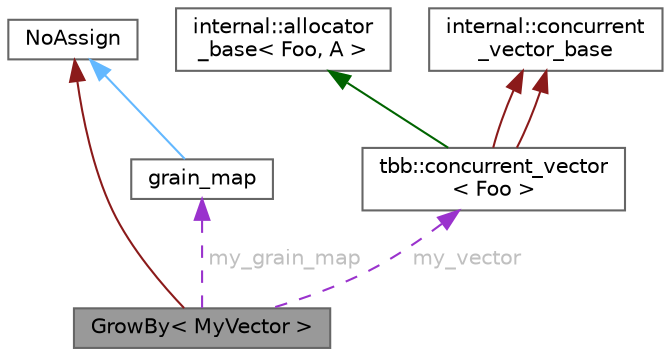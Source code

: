 digraph "GrowBy&lt; MyVector &gt;"
{
 // LATEX_PDF_SIZE
  bgcolor="transparent";
  edge [fontname=Helvetica,fontsize=10,labelfontname=Helvetica,labelfontsize=10];
  node [fontname=Helvetica,fontsize=10,shape=box,height=0.2,width=0.4];
  Node1 [id="Node000001",label="GrowBy\< MyVector \>",height=0.2,width=0.4,color="gray40", fillcolor="grey60", style="filled", fontcolor="black",tooltip="Test concurrent invocations of method concurrent_vector::grow_by"];
  Node2 -> Node1 [id="edge8_Node000001_Node000002",dir="back",color="firebrick4",style="solid",tooltip=" "];
  Node2 [id="Node000002",label="NoAssign",height=0.2,width=0.4,color="gray40", fillcolor="white", style="filled",URL="$class_no_assign.html",tooltip="Base class for prohibiting compiler-generated operator="];
  Node3 -> Node1 [id="edge9_Node000001_Node000003",dir="back",color="darkorchid3",style="dashed",tooltip=" ",label=" my_vector",fontcolor="grey" ];
  Node3 [id="Node000003",label="tbb::concurrent_vector\l\< Foo \>",height=0.2,width=0.4,color="gray40", fillcolor="white", style="filled",URL="$classtbb_1_1concurrent__vector.html",tooltip=" "];
  Node4 -> Node3 [id="edge10_Node000003_Node000004",dir="back",color="darkgreen",style="solid",tooltip=" "];
  Node4 [id="Node000004",label="internal::allocator\l_base\< Foo, A \>",height=0.2,width=0.4,color="gray40", fillcolor="white", style="filled",tooltip=" "];
  Node5 -> Node3 [id="edge11_Node000003_Node000005",dir="back",color="firebrick4",style="solid",tooltip=" "];
  Node5 [id="Node000005",label="internal::concurrent\l_vector_base",height=0.2,width=0.4,color="gray40", fillcolor="white", style="filled",tooltip=" "];
  Node5 -> Node3 [id="edge12_Node000003_Node000005",dir="back",color="firebrick4",style="solid",tooltip=" "];
  Node6 -> Node1 [id="edge13_Node000001_Node000006",dir="back",color="darkorchid3",style="dashed",tooltip=" ",label=" my_grain_map",fontcolor="grey" ];
  Node6 [id="Node000006",label="grain_map",height=0.2,width=0.4,color="gray40", fillcolor="white", style="filled",URL="$structgrain__map.html",tooltip=" "];
  Node2 -> Node6 [id="edge14_Node000006_Node000002",dir="back",color="steelblue1",style="solid",tooltip=" "];
}
